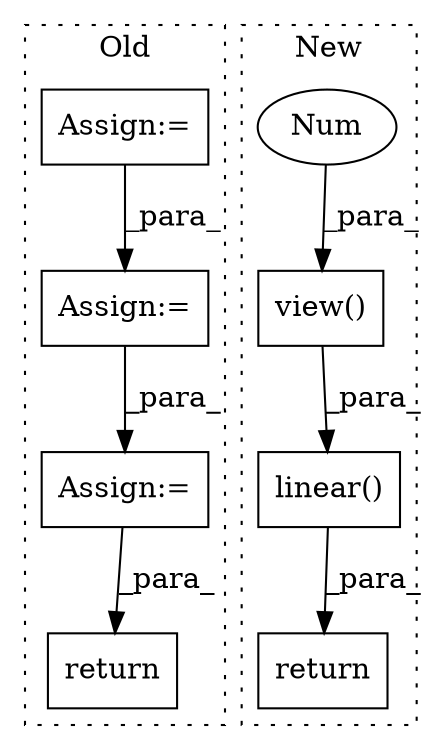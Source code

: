 digraph G {
subgraph cluster0 {
1 [label="return" a="93" s="7134" l="7" shape="box"];
4 [label="Assign:=" a="68" s="6886" l="3" shape="box"];
5 [label="Assign:=" a="68" s="6911" l="3" shape="box"];
6 [label="Assign:=" a="68" s="7049" l="3" shape="box"];
label = "Old";
style="dotted";
}
subgraph cluster1 {
2 [label="linear()" a="75" s="6177,6192" l="12,1" shape="box"];
3 [label="return" a="93" s="6202" l="7" shape="box"];
7 [label="view()" a="75" s="6137,6161" l="9,1" shape="box"];
8 [label="Num" a="76" s="6159" l="2" shape="ellipse"];
label = "New";
style="dotted";
}
2 -> 3 [label="_para_"];
4 -> 5 [label="_para_"];
5 -> 6 [label="_para_"];
6 -> 1 [label="_para_"];
7 -> 2 [label="_para_"];
8 -> 7 [label="_para_"];
}